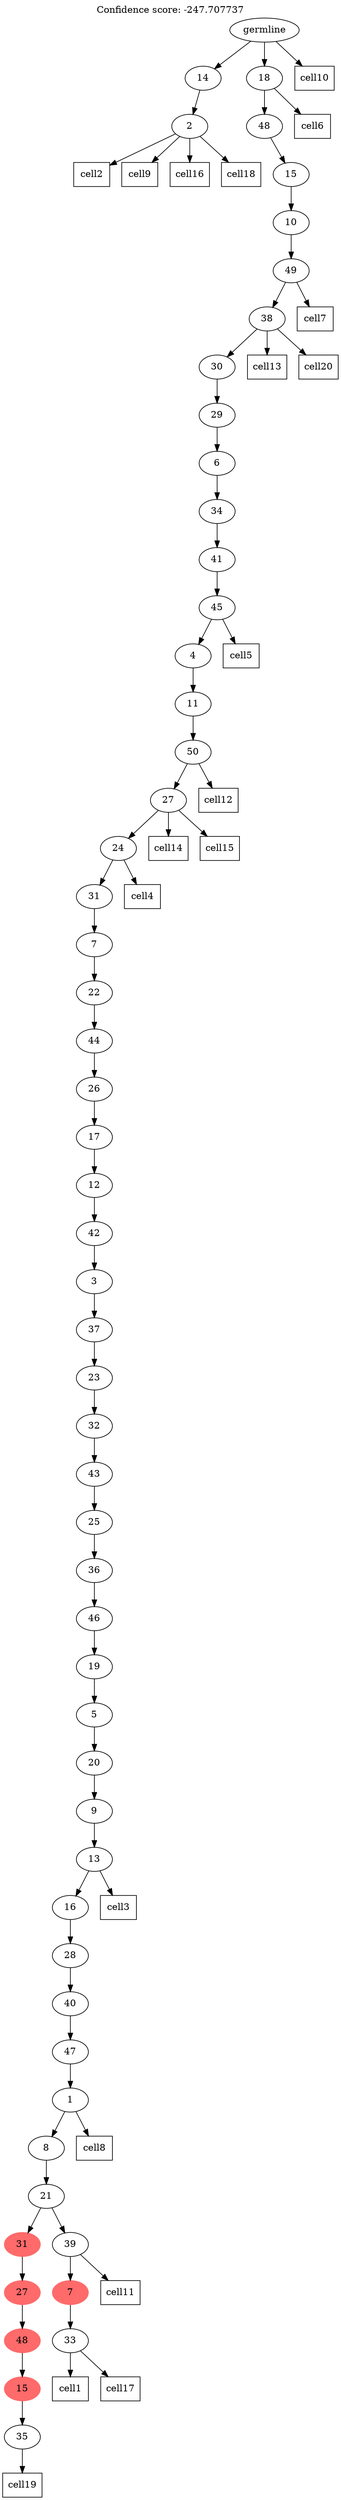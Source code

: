 digraph g {
	"54" -> "55";
	"55" [label="2"];
	"52" -> "53";
	"53" [label="35"];
	"51" -> "52";
	"52" [color=indianred1, style=filled, label="15"];
	"50" -> "51";
	"51" [color=indianred1, style=filled, label="48"];
	"49" -> "50";
	"50" [color=indianred1, style=filled, label="27"];
	"47" -> "48";
	"48" [label="33"];
	"46" -> "47";
	"47" [color=indianred1, style=filled, label="7"];
	"45" -> "46";
	"46" [label="39"];
	"45" -> "49";
	"49" [color=indianred1, style=filled, label="31"];
	"44" -> "45";
	"45" [label="21"];
	"43" -> "44";
	"44" [label="8"];
	"42" -> "43";
	"43" [label="1"];
	"41" -> "42";
	"42" [label="47"];
	"40" -> "41";
	"41" [label="40"];
	"39" -> "40";
	"40" [label="28"];
	"38" -> "39";
	"39" [label="16"];
	"37" -> "38";
	"38" [label="13"];
	"36" -> "37";
	"37" [label="9"];
	"35" -> "36";
	"36" [label="20"];
	"34" -> "35";
	"35" [label="5"];
	"33" -> "34";
	"34" [label="19"];
	"32" -> "33";
	"33" [label="46"];
	"31" -> "32";
	"32" [label="36"];
	"30" -> "31";
	"31" [label="25"];
	"29" -> "30";
	"30" [label="43"];
	"28" -> "29";
	"29" [label="32"];
	"27" -> "28";
	"28" [label="23"];
	"26" -> "27";
	"27" [label="37"];
	"25" -> "26";
	"26" [label="3"];
	"24" -> "25";
	"25" [label="42"];
	"23" -> "24";
	"24" [label="12"];
	"22" -> "23";
	"23" [label="17"];
	"21" -> "22";
	"22" [label="26"];
	"20" -> "21";
	"21" [label="44"];
	"19" -> "20";
	"20" [label="22"];
	"18" -> "19";
	"19" [label="7"];
	"17" -> "18";
	"18" [label="31"];
	"16" -> "17";
	"17" [label="24"];
	"15" -> "16";
	"16" [label="27"];
	"14" -> "15";
	"15" [label="50"];
	"13" -> "14";
	"14" [label="11"];
	"12" -> "13";
	"13" [label="4"];
	"11" -> "12";
	"12" [label="45"];
	"10" -> "11";
	"11" [label="41"];
	"9" -> "10";
	"10" [label="34"];
	"8" -> "9";
	"9" [label="6"];
	"7" -> "8";
	"8" [label="29"];
	"6" -> "7";
	"7" [label="30"];
	"5" -> "6";
	"6" [label="38"];
	"4" -> "5";
	"5" [label="49"];
	"3" -> "4";
	"4" [label="10"];
	"2" -> "3";
	"3" [label="15"];
	"1" -> "2";
	"2" [label="48"];
	"0" -> "1";
	"1" [label="18"];
	"0" -> "54";
	"54" [label="14"];
	"0" [label="germline"];
	"48" -> "cell1";
	"cell1" [shape=box];
	"55" -> "cell2";
	"cell2" [shape=box];
	"38" -> "cell3";
	"cell3" [shape=box];
	"17" -> "cell4";
	"cell4" [shape=box];
	"12" -> "cell5";
	"cell5" [shape=box];
	"1" -> "cell6";
	"cell6" [shape=box];
	"5" -> "cell7";
	"cell7" [shape=box];
	"43" -> "cell8";
	"cell8" [shape=box];
	"55" -> "cell9";
	"cell9" [shape=box];
	"0" -> "cell10";
	"cell10" [shape=box];
	"46" -> "cell11";
	"cell11" [shape=box];
	"15" -> "cell12";
	"cell12" [shape=box];
	"6" -> "cell13";
	"cell13" [shape=box];
	"16" -> "cell14";
	"cell14" [shape=box];
	"16" -> "cell15";
	"cell15" [shape=box];
	"55" -> "cell16";
	"cell16" [shape=box];
	"48" -> "cell17";
	"cell17" [shape=box];
	"55" -> "cell18";
	"cell18" [shape=box];
	"53" -> "cell19";
	"cell19" [shape=box];
	"6" -> "cell20";
	"cell20" [shape=box];
	labelloc="t";
	label="Confidence score: -247.707737";
}

